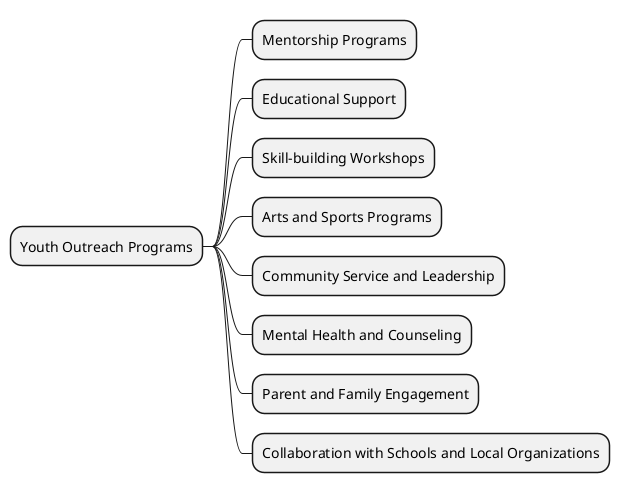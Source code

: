 @startmindmap

+ Youth Outreach Programs
++ Mentorship Programs
++ Educational Support
++ Skill-building Workshops
++ Arts and Sports Programs
++ Community Service and Leadership
++ Mental Health and Counseling
++ Parent and Family Engagement
++ Collaboration with Schools and Local Organizations

@endmindmap
